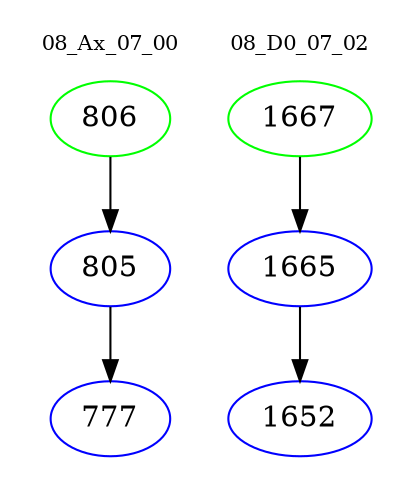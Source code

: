 digraph{
subgraph cluster_0 {
color = white
label = "08_Ax_07_00";
fontsize=10;
T0_806 [label="806", color="green"]
T0_806 -> T0_805 [color="black"]
T0_805 [label="805", color="blue"]
T0_805 -> T0_777 [color="black"]
T0_777 [label="777", color="blue"]
}
subgraph cluster_1 {
color = white
label = "08_D0_07_02";
fontsize=10;
T1_1667 [label="1667", color="green"]
T1_1667 -> T1_1665 [color="black"]
T1_1665 [label="1665", color="blue"]
T1_1665 -> T1_1652 [color="black"]
T1_1652 [label="1652", color="blue"]
}
}
